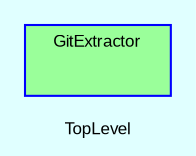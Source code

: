 digraph TopLevel {
    label = "TopLevel"
    compound = true
    fontname = Arial
    fontsize = 8
    bgcolor = lightcyan1
    node [
        color = black,
        fontname = Arial,
        fontsize = 8
    ]

    subgraph cluster_GitExtractor {
        label = "GitExtractor"
        fillcolor = palegreen1
        URL = "classes/GitExtractor.html"
        color = blue
        fontname = Arial
        style = filled
        GitExtractor [
            shape = plaintext,
            height = 0.01,
            width = 0.75,
            label = ""
        ]

    }

}

